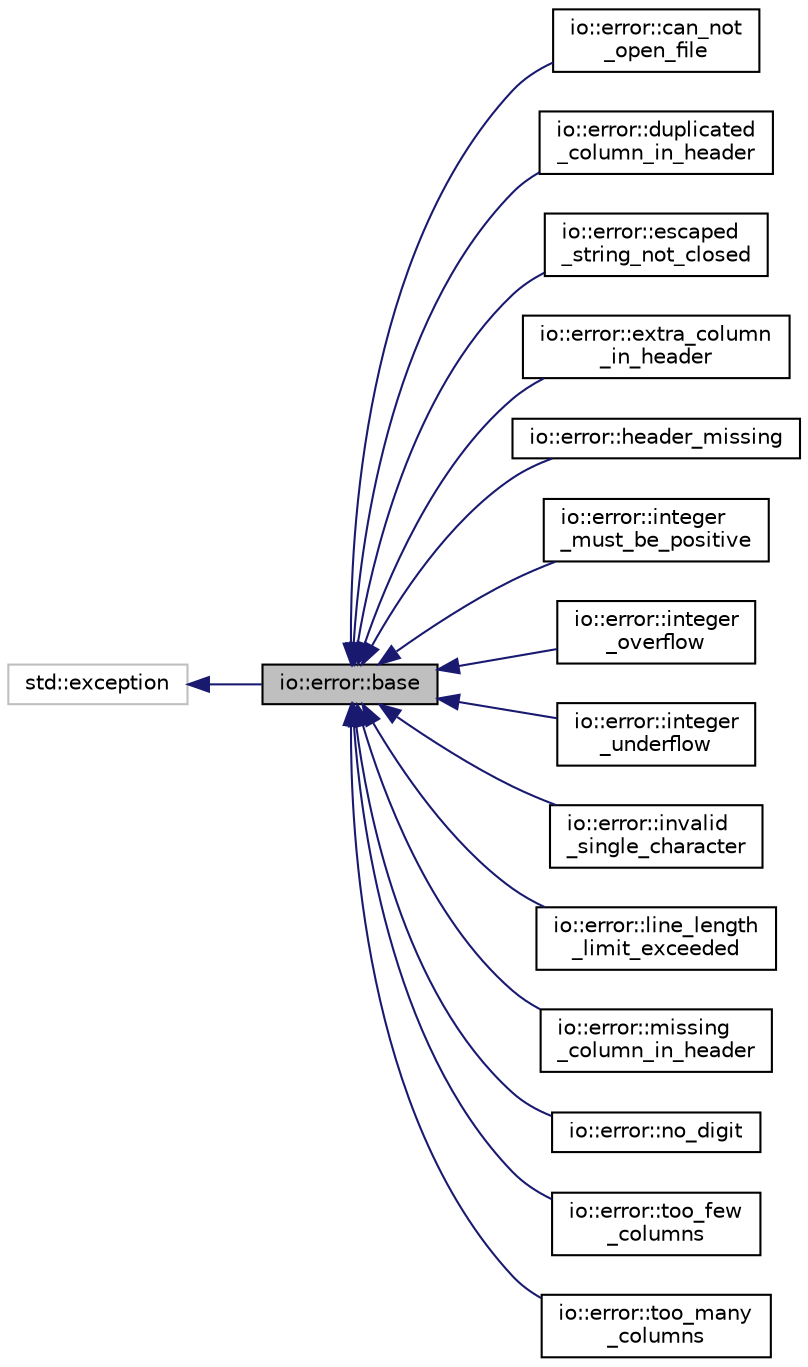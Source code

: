 digraph "io::error::base"
{
  edge [fontname="Helvetica",fontsize="10",labelfontname="Helvetica",labelfontsize="10"];
  node [fontname="Helvetica",fontsize="10",shape=record];
  rankdir="LR";
  Node0 [label="io::error::base",height=0.2,width=0.4,color="black", fillcolor="grey75", style="filled", fontcolor="black"];
  Node1 -> Node0 [dir="back",color="midnightblue",fontsize="10",style="solid",fontname="Helvetica"];
  Node1 [label="std::exception",height=0.2,width=0.4,color="grey75", fillcolor="white", style="filled"];
  Node0 -> Node2 [dir="back",color="midnightblue",fontsize="10",style="solid",fontname="Helvetica"];
  Node2 [label="io::error::can_not\l_open_file",height=0.2,width=0.4,color="black", fillcolor="white", style="filled",URL="$structio_1_1error_1_1can__not__open__file.html"];
  Node0 -> Node3 [dir="back",color="midnightblue",fontsize="10",style="solid",fontname="Helvetica"];
  Node3 [label="io::error::duplicated\l_column_in_header",height=0.2,width=0.4,color="black", fillcolor="white", style="filled",URL="$structio_1_1error_1_1duplicated__column__in__header.html"];
  Node0 -> Node4 [dir="back",color="midnightblue",fontsize="10",style="solid",fontname="Helvetica"];
  Node4 [label="io::error::escaped\l_string_not_closed",height=0.2,width=0.4,color="black", fillcolor="white", style="filled",URL="$structio_1_1error_1_1escaped__string__not__closed.html"];
  Node0 -> Node5 [dir="back",color="midnightblue",fontsize="10",style="solid",fontname="Helvetica"];
  Node5 [label="io::error::extra_column\l_in_header",height=0.2,width=0.4,color="black", fillcolor="white", style="filled",URL="$structio_1_1error_1_1extra__column__in__header.html"];
  Node0 -> Node6 [dir="back",color="midnightblue",fontsize="10",style="solid",fontname="Helvetica"];
  Node6 [label="io::error::header_missing",height=0.2,width=0.4,color="black", fillcolor="white", style="filled",URL="$structio_1_1error_1_1header__missing.html"];
  Node0 -> Node7 [dir="back",color="midnightblue",fontsize="10",style="solid",fontname="Helvetica"];
  Node7 [label="io::error::integer\l_must_be_positive",height=0.2,width=0.4,color="black", fillcolor="white", style="filled",URL="$structio_1_1error_1_1integer__must__be__positive.html"];
  Node0 -> Node8 [dir="back",color="midnightblue",fontsize="10",style="solid",fontname="Helvetica"];
  Node8 [label="io::error::integer\l_overflow",height=0.2,width=0.4,color="black", fillcolor="white", style="filled",URL="$structio_1_1error_1_1integer__overflow.html"];
  Node0 -> Node9 [dir="back",color="midnightblue",fontsize="10",style="solid",fontname="Helvetica"];
  Node9 [label="io::error::integer\l_underflow",height=0.2,width=0.4,color="black", fillcolor="white", style="filled",URL="$structio_1_1error_1_1integer__underflow.html"];
  Node0 -> Node10 [dir="back",color="midnightblue",fontsize="10",style="solid",fontname="Helvetica"];
  Node10 [label="io::error::invalid\l_single_character",height=0.2,width=0.4,color="black", fillcolor="white", style="filled",URL="$structio_1_1error_1_1invalid__single__character.html"];
  Node0 -> Node11 [dir="back",color="midnightblue",fontsize="10",style="solid",fontname="Helvetica"];
  Node11 [label="io::error::line_length\l_limit_exceeded",height=0.2,width=0.4,color="black", fillcolor="white", style="filled",URL="$structio_1_1error_1_1line__length__limit__exceeded.html"];
  Node0 -> Node12 [dir="back",color="midnightblue",fontsize="10",style="solid",fontname="Helvetica"];
  Node12 [label="io::error::missing\l_column_in_header",height=0.2,width=0.4,color="black", fillcolor="white", style="filled",URL="$structio_1_1error_1_1missing__column__in__header.html"];
  Node0 -> Node13 [dir="back",color="midnightblue",fontsize="10",style="solid",fontname="Helvetica"];
  Node13 [label="io::error::no_digit",height=0.2,width=0.4,color="black", fillcolor="white", style="filled",URL="$structio_1_1error_1_1no__digit.html"];
  Node0 -> Node14 [dir="back",color="midnightblue",fontsize="10",style="solid",fontname="Helvetica"];
  Node14 [label="io::error::too_few\l_columns",height=0.2,width=0.4,color="black", fillcolor="white", style="filled",URL="$structio_1_1error_1_1too__few__columns.html"];
  Node0 -> Node15 [dir="back",color="midnightblue",fontsize="10",style="solid",fontname="Helvetica"];
  Node15 [label="io::error::too_many\l_columns",height=0.2,width=0.4,color="black", fillcolor="white", style="filled",URL="$structio_1_1error_1_1too__many__columns.html"];
}
